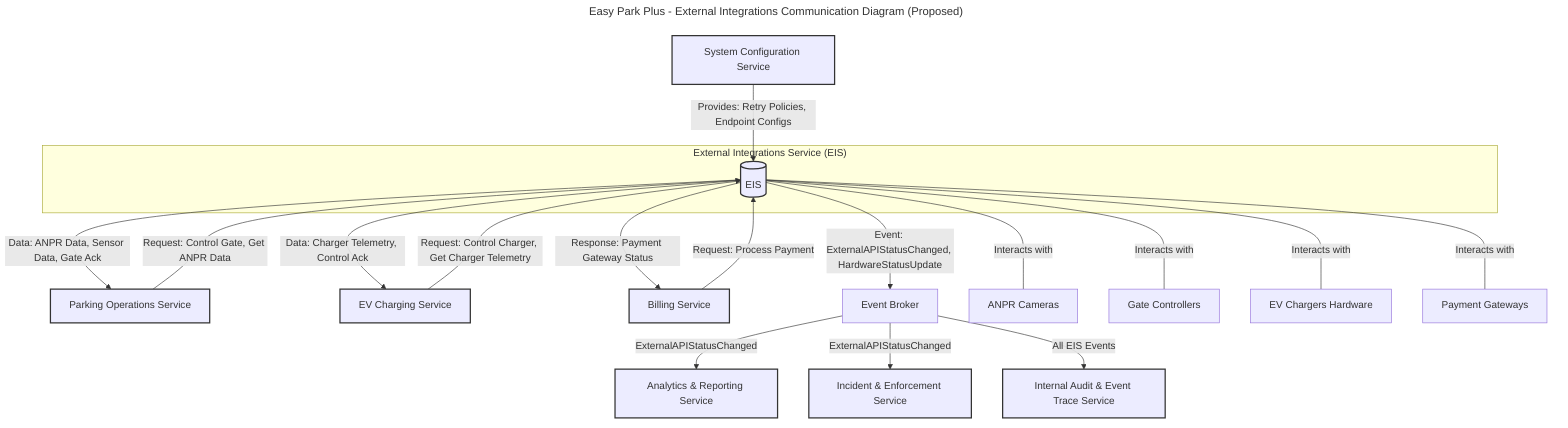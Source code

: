 ---
title: Easy Park Plus - External Integrations Communication Diagram (Proposed)
---

graph TD
    subgraph "External Integrations Service (EIS)"
        EIS[(EIS)]
    end

    %% Data & Events Consumed by EIS
    SCS[System Configuration Service] -->|Provides: Retry Policies, Endpoint Configs| EIS
    POS[Parking Operations Service] -->|Request: Control Gate, Get ANPR Data| EIS
    EVCS[EV Charging Service] -->|Request: Control Charger, Get Charger Telemetry| EIS
    BS[Billing Service] -->|Request: Process Payment| EIS

    %% Services Called & Events Published by EIS
    EIS -->|Data: ANPR Data, Sensor Data, Gate Ack| POS
    EIS -->|Data: Charger Telemetry, Control Ack| EVCS
    EIS -->|Response: Payment Gateway Status| BS
    EIS -->|Event: ExternalAPIStatusChanged, HardwareStatusUpdate| EventBroker[Event Broker]

    %% External Systems
    EIS ---|Interacts with| ANPRSystem[ANPR Cameras]
    EIS ---|Interacts with| GateControllers[Gate Controllers]
    EIS ---|Interacts with| EVChargers[EV Chargers Hardware]
    EIS ---|Interacts with| PaymentGateways[Payment Gateways]

    %% General Event Publishing by EIS
    EventBroker -->|ExternalAPIStatusChanged| ARS[Analytics & Reporting Service]
    EventBroker -->|ExternalAPIStatusChanged| IES[Incident & Enforcement Service]
    EventBroker -->|All EIS Events| IAETS[Internal Audit & Event Trace Service]

    classDef service fill:#lightyellow,stroke:#333,stroke-width:2px;
    class EIS,SCS,POS,EVCS,BS,ARS,IES,IAETS service;
    class EventBroker fill:#lightblue,stroke:#333,stroke-width:2px;
    class ExternalSystem fill:#lightgreen,stroke:#333,stroke-width:2px;
    class ANPRSystem,GateControllers,EVChargers,PaymentGateways ExternalSystem;
